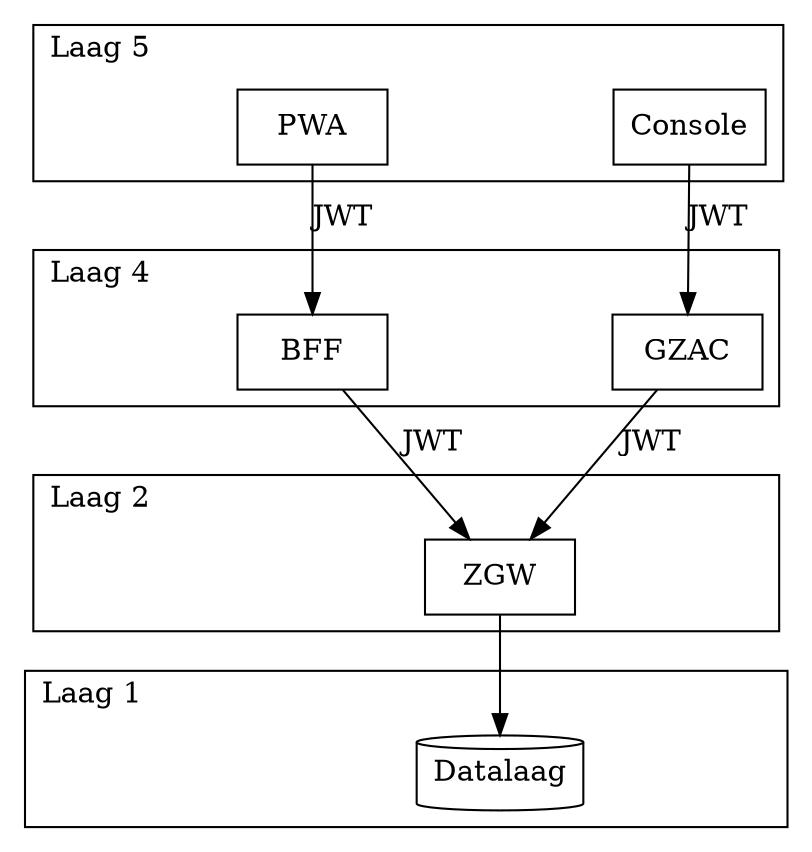 digraph {

layout="dot"
center="true"
 

subgraph cluster_laag5{
    label="Laag 5"
    labelloc="t";
    labeljust="l"
    "PWA"[shape=rect,width=1]
    "Filler1"[shape=rect,style=invisible,width=1]
    "Console"[shape=rect,width=1]
    "Filler0"[shape=rect,style=invisible,width=1]
}
subgraph cluster_laag4{
    label="Laag 4"
    labelloc="t";
    labeljust="l"
    "BFF"[shape=rect,width=1]
    "Filler2"[shape=rect,style=invisible,width=1]
    "GZAC"[shape=rect,width=1]
    "Filler3"[shape=rect,style=invisible,width=1]
}
subgraph cluster_laag2{
    label="Laag 2"
    labelloc="t";
    labeljust="l"
    "a"[shape=rect,width=1,style=invisible]
    "ZGW"[shape=rect,width=1]
    "b"[shape=rect,width=1,style=invisible]
    "Filler4"[shape=rect,style=invisible,width=1]
}

subgraph cluster_4{
    label="Laag 1"
    labelloc="t";
    labeljust="l"
    "c"[shape=rect,width=1,style=invis]
    "Datalaag"[shape=cylinder,width=1]
    "d"[shape=rect,width=1,style=invis]
    "Filler5"[shape=rect,style=invis,width=1]
}

PWA->BFF[label="JWT"];
Console->GZAC[label="JWT"];
GZAC->ZGW[label="JWT"];
BFF->ZGW[label="JWT"];
ZGW->Datalaag;
BFF->b[style=invis]
}